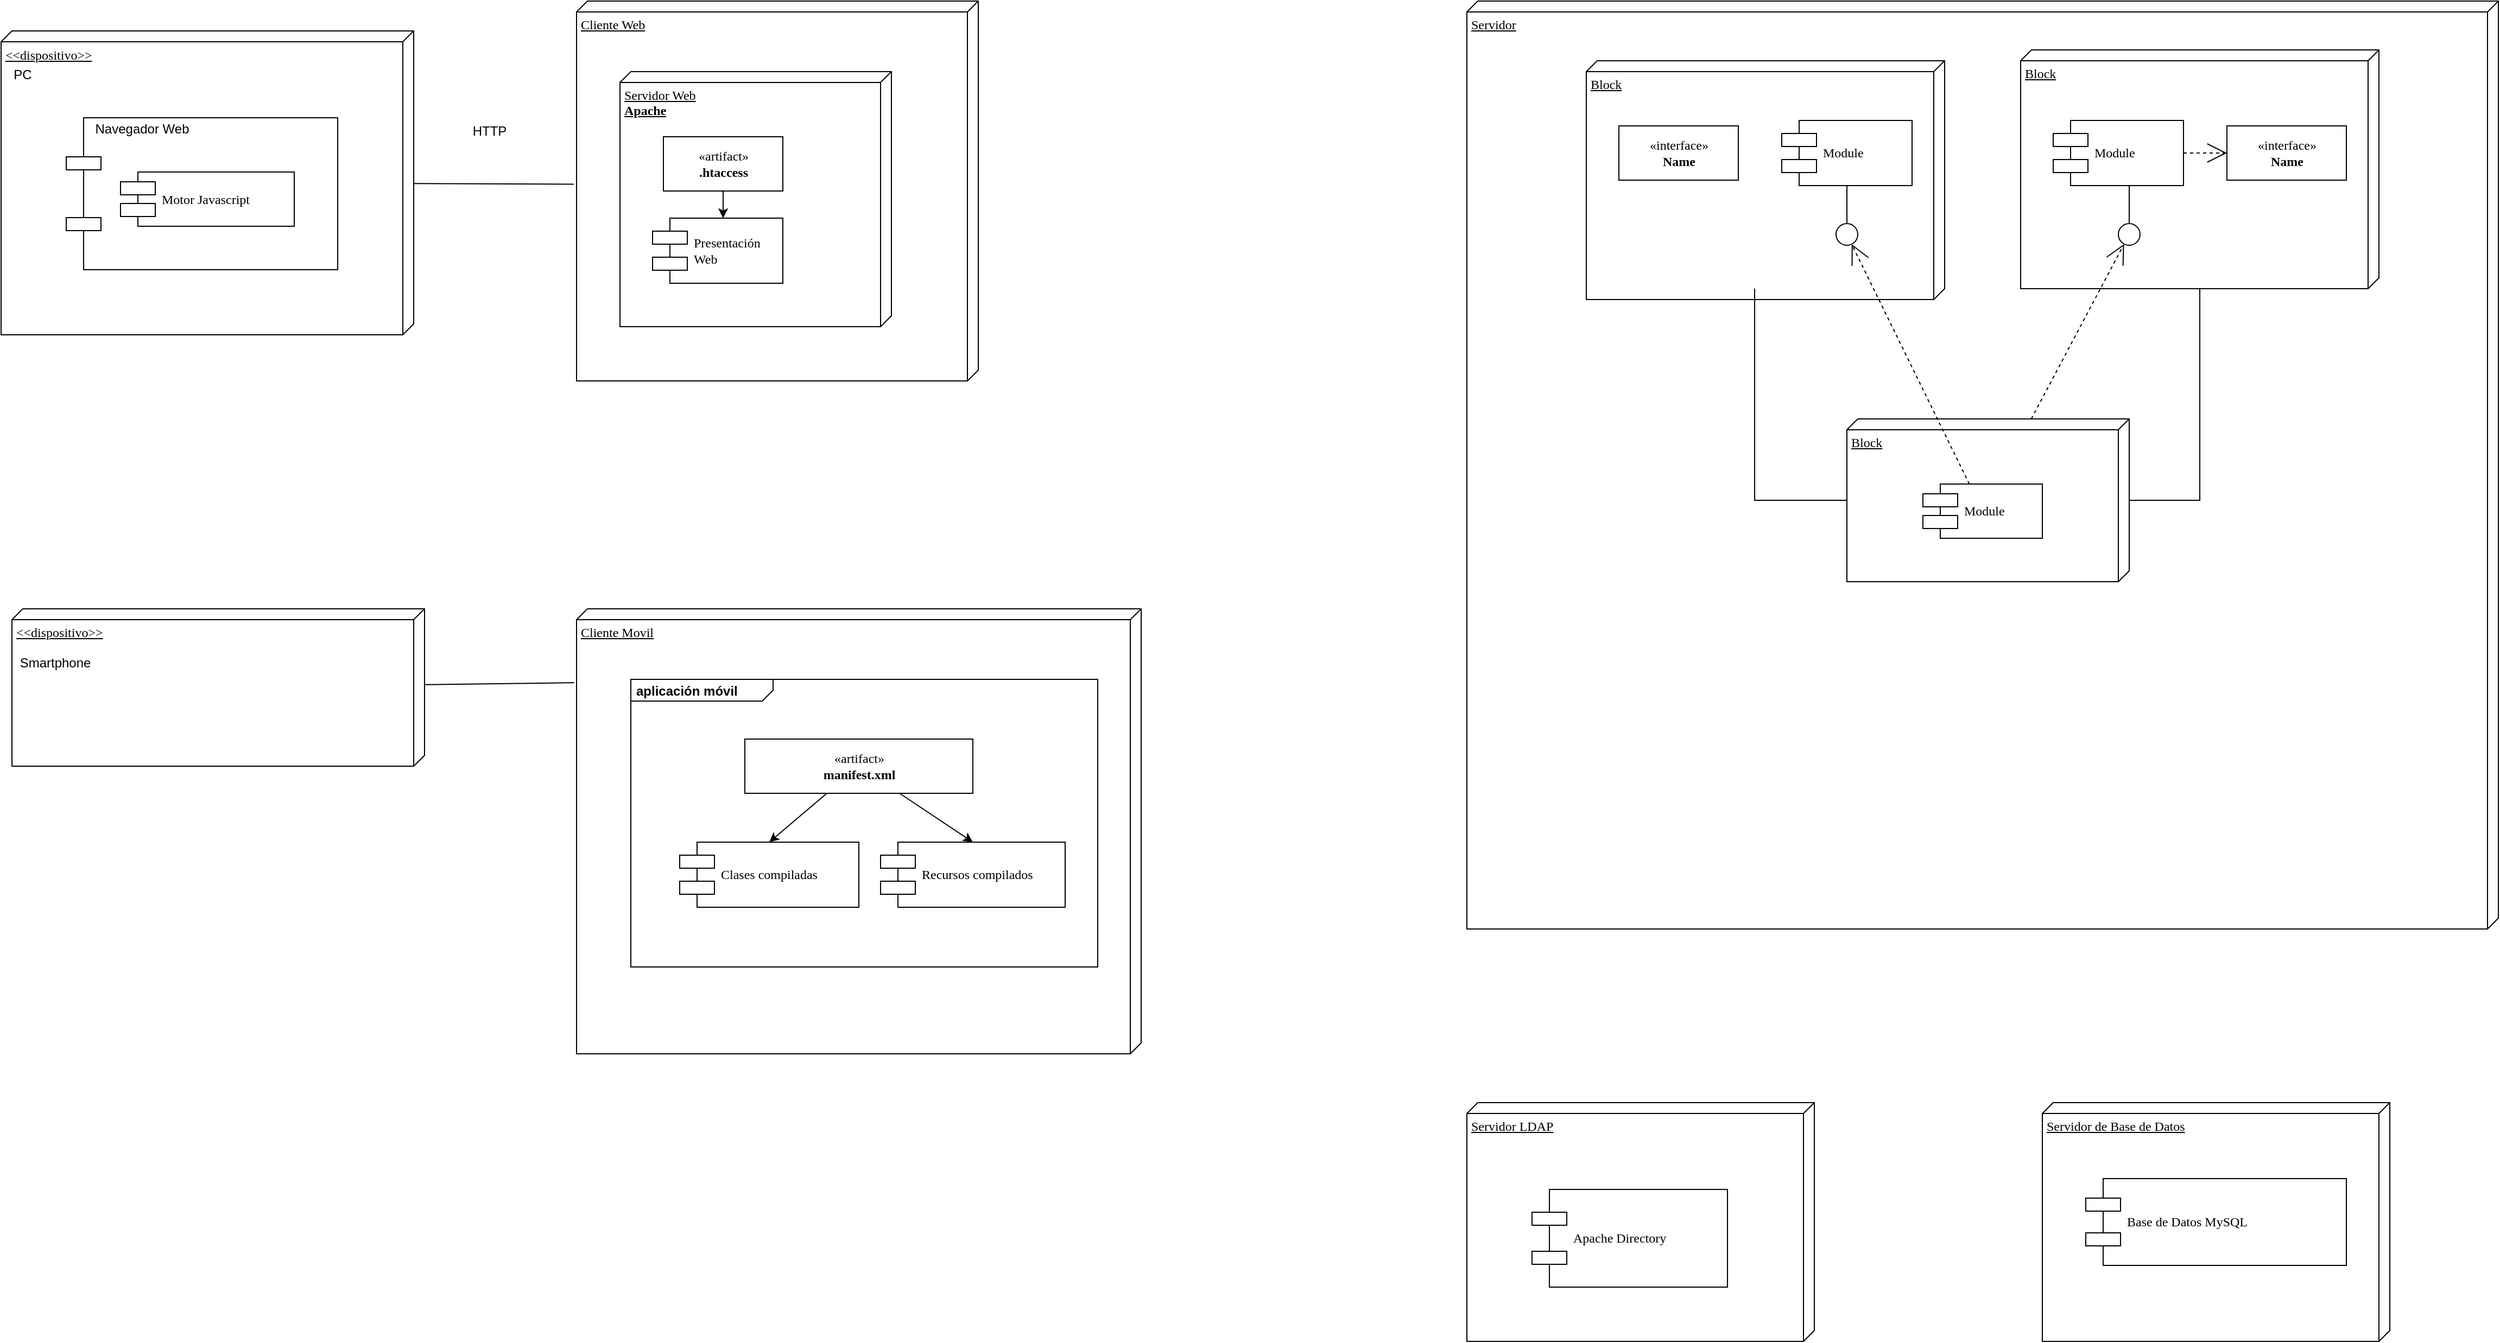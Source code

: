 <mxfile version="13.10.4" type="github">
  <diagram name="DD" id="5f0bae14-7c28-e335-631c-24af17079c00">
    <mxGraphModel dx="1329" dy="731" grid="1" gridSize="10" guides="1" tooltips="1" connect="1" arrows="1" fold="1" page="1" pageScale="1" pageWidth="1100" pageHeight="850" background="#ffffff" math="0" shadow="0">
      <root>
        <mxCell id="0" />
        <mxCell id="1" parent="0" />
        <mxCell id="zCYu2N9zkDKBF8dn4s-w-28" value="Cliente Web" style="verticalAlign=top;align=left;spacingTop=8;spacingLeft=2;spacingRight=12;shape=cube;size=10;direction=south;fontStyle=4;html=1;rounded=0;shadow=0;comic=0;labelBackgroundColor=none;strokeWidth=1;fontFamily=Verdana;fontSize=12" vertex="1" parent="1">
          <mxGeometry x="600" y="200" width="370" height="350" as="geometry" />
        </mxCell>
        <mxCell id="zCYu2N9zkDKBF8dn4s-w-32" value="Servidor" style="verticalAlign=top;align=left;spacingTop=8;spacingLeft=2;spacingRight=12;shape=cube;size=10;direction=south;fontStyle=4;html=1;rounded=0;shadow=0;comic=0;labelBackgroundColor=none;strokeWidth=1;fontFamily=Verdana;fontSize=12" vertex="1" parent="1">
          <mxGeometry x="1420" y="200" width="950" height="855" as="geometry" />
        </mxCell>
        <mxCell id="zCYu2N9zkDKBF8dn4s-w-52" value="Block" style="verticalAlign=top;align=left;spacingTop=8;spacingLeft=2;spacingRight=12;shape=cube;size=10;direction=south;fontStyle=4;html=1;rounded=0;shadow=0;comic=0;labelBackgroundColor=none;strokeWidth=1;fontFamily=Verdana;fontSize=12" vertex="1" parent="1">
          <mxGeometry x="1530" y="255" width="330" height="220" as="geometry" />
        </mxCell>
        <mxCell id="zCYu2N9zkDKBF8dn4s-w-53" value="Block" style="verticalAlign=top;align=left;spacingTop=8;spacingLeft=2;spacingRight=12;shape=cube;size=10;direction=south;fontStyle=4;html=1;rounded=0;shadow=0;comic=0;labelBackgroundColor=none;strokeWidth=1;fontFamily=Verdana;fontSize=12" vertex="1" parent="1">
          <mxGeometry x="1930" y="245" width="330" height="220" as="geometry" />
        </mxCell>
        <mxCell id="zCYu2N9zkDKBF8dn4s-w-54" value="Block" style="verticalAlign=top;align=left;spacingTop=8;spacingLeft=2;spacingRight=12;shape=cube;size=10;direction=south;fontStyle=4;html=1;rounded=0;shadow=0;comic=0;labelBackgroundColor=none;strokeWidth=1;fontFamily=Verdana;fontSize=12" vertex="1" parent="1">
          <mxGeometry x="1770" y="585" width="260" height="150" as="geometry" />
        </mxCell>
        <mxCell id="zCYu2N9zkDKBF8dn4s-w-55" value="&amp;laquo;interface&amp;raquo;&lt;br&gt;&lt;b&gt;Name&lt;/b&gt;" style="html=1;rounded=0;shadow=0;comic=0;labelBackgroundColor=none;strokeWidth=1;fontFamily=Verdana;fontSize=12;align=center;" vertex="1" parent="1">
          <mxGeometry x="1560" y="315" width="110" height="50" as="geometry" />
        </mxCell>
        <mxCell id="zCYu2N9zkDKBF8dn4s-w-56" value="Module" style="shape=component;align=left;spacingLeft=36;rounded=0;shadow=0;comic=0;labelBackgroundColor=none;strokeWidth=1;fontFamily=Verdana;fontSize=12;html=1;" vertex="1" parent="1">
          <mxGeometry x="1710" y="310" width="120" height="60" as="geometry" />
        </mxCell>
        <mxCell id="zCYu2N9zkDKBF8dn4s-w-57" value="" style="ellipse;whiteSpace=wrap;html=1;rounded=0;shadow=0;comic=0;labelBackgroundColor=none;strokeWidth=1;fontFamily=Verdana;fontSize=12;align=center;" vertex="1" parent="1">
          <mxGeometry x="1760" y="405" width="20" height="20" as="geometry" />
        </mxCell>
        <mxCell id="zCYu2N9zkDKBF8dn4s-w-58" value="Module" style="shape=component;align=left;spacingLeft=36;rounded=0;shadow=0;comic=0;labelBackgroundColor=none;strokeWidth=1;fontFamily=Verdana;fontSize=12;html=1;" vertex="1" parent="1">
          <mxGeometry x="1960" y="310" width="120" height="60" as="geometry" />
        </mxCell>
        <mxCell id="zCYu2N9zkDKBF8dn4s-w-59" value="&amp;laquo;interface&amp;raquo;&lt;br&gt;&lt;b&gt;Name&lt;/b&gt;" style="html=1;rounded=0;shadow=0;comic=0;labelBackgroundColor=none;strokeWidth=1;fontFamily=Verdana;fontSize=12;align=center;" vertex="1" parent="1">
          <mxGeometry x="2120" y="315" width="110" height="50" as="geometry" />
        </mxCell>
        <mxCell id="zCYu2N9zkDKBF8dn4s-w-60" value="" style="ellipse;whiteSpace=wrap;html=1;rounded=0;shadow=0;comic=0;labelBackgroundColor=none;strokeWidth=1;fontFamily=Verdana;fontSize=12;align=center;" vertex="1" parent="1">
          <mxGeometry x="2020" y="405" width="20" height="20" as="geometry" />
        </mxCell>
        <mxCell id="zCYu2N9zkDKBF8dn4s-w-61" value="Module" style="shape=component;align=left;spacingLeft=36;rounded=0;shadow=0;comic=0;labelBackgroundColor=none;strokeWidth=1;fontFamily=Verdana;fontSize=12;html=1;" vertex="1" parent="1">
          <mxGeometry x="1840" y="645" width="110" height="50" as="geometry" />
        </mxCell>
        <mxCell id="zCYu2N9zkDKBF8dn4s-w-62" style="edgeStyle=none;rounded=0;html=1;dashed=1;labelBackgroundColor=none;startArrow=none;startFill=0;startSize=8;endArrow=open;endFill=0;endSize=16;fontFamily=Verdana;fontSize=12;" edge="1" parent="1" source="zCYu2N9zkDKBF8dn4s-w-61" target="zCYu2N9zkDKBF8dn4s-w-57">
          <mxGeometry relative="1" as="geometry" />
        </mxCell>
        <mxCell id="zCYu2N9zkDKBF8dn4s-w-63" style="edgeStyle=none;rounded=0;html=1;dashed=1;labelBackgroundColor=none;startArrow=none;startFill=0;startSize=8;endArrow=open;endFill=0;endSize=16;fontFamily=Verdana;fontSize=12;" edge="1" parent="1" source="zCYu2N9zkDKBF8dn4s-w-54" target="zCYu2N9zkDKBF8dn4s-w-60">
          <mxGeometry relative="1" as="geometry" />
        </mxCell>
        <mxCell id="zCYu2N9zkDKBF8dn4s-w-64" style="edgeStyle=elbowEdgeStyle;rounded=0;html=1;labelBackgroundColor=none;startArrow=none;startFill=0;startSize=8;endArrow=none;endFill=0;endSize=16;fontFamily=Verdana;fontSize=12;" edge="1" parent="1" source="zCYu2N9zkDKBF8dn4s-w-60" target="zCYu2N9zkDKBF8dn4s-w-58">
          <mxGeometry relative="1" as="geometry" />
        </mxCell>
        <mxCell id="zCYu2N9zkDKBF8dn4s-w-65" style="edgeStyle=elbowEdgeStyle;rounded=0;html=1;labelBackgroundColor=none;startArrow=none;startFill=0;startSize=8;endArrow=none;endFill=0;endSize=16;fontFamily=Verdana;fontSize=12;" edge="1" parent="1" source="zCYu2N9zkDKBF8dn4s-w-57" target="zCYu2N9zkDKBF8dn4s-w-56">
          <mxGeometry relative="1" as="geometry" />
        </mxCell>
        <mxCell id="zCYu2N9zkDKBF8dn4s-w-66" style="edgeStyle=orthogonalEdgeStyle;rounded=0;html=1;dashed=1;labelBackgroundColor=none;startArrow=none;startFill=0;startSize=8;endArrow=open;endFill=0;endSize=16;fontFamily=Verdana;fontSize=12;" edge="1" parent="1" source="zCYu2N9zkDKBF8dn4s-w-58" target="zCYu2N9zkDKBF8dn4s-w-59">
          <mxGeometry relative="1" as="geometry" />
        </mxCell>
        <mxCell id="zCYu2N9zkDKBF8dn4s-w-67" style="edgeStyle=orthogonalEdgeStyle;rounded=0;html=1;labelBackgroundColor=none;startArrow=none;startFill=0;startSize=8;endArrow=none;endFill=0;endSize=16;fontFamily=Verdana;fontSize=12;" edge="1" parent="1" source="zCYu2N9zkDKBF8dn4s-w-54" target="zCYu2N9zkDKBF8dn4s-w-53">
          <mxGeometry relative="1" as="geometry">
            <Array as="points">
              <mxPoint x="2095" y="660" />
            </Array>
          </mxGeometry>
        </mxCell>
        <mxCell id="zCYu2N9zkDKBF8dn4s-w-68" style="edgeStyle=orthogonalEdgeStyle;rounded=0;html=1;labelBackgroundColor=none;startArrow=none;startFill=0;startSize=8;endArrow=none;endFill=0;endSize=16;fontFamily=Verdana;fontSize=12;" edge="1" parent="1" source="zCYu2N9zkDKBF8dn4s-w-54">
          <mxGeometry relative="1" as="geometry">
            <Array as="points">
              <mxPoint x="1685" y="660" />
            </Array>
            <mxPoint x="1685" y="465" as="targetPoint" />
          </mxGeometry>
        </mxCell>
        <mxCell id="zCYu2N9zkDKBF8dn4s-w-69" value="Servidor LDAP" style="verticalAlign=top;align=left;spacingTop=8;spacingLeft=2;spacingRight=12;shape=cube;size=10;direction=south;fontStyle=4;html=1;rounded=0;shadow=0;comic=0;labelBackgroundColor=none;strokeWidth=1;fontFamily=Verdana;fontSize=12" vertex="1" parent="1">
          <mxGeometry x="1420" y="1215" width="320" height="220" as="geometry" />
        </mxCell>
        <mxCell id="zCYu2N9zkDKBF8dn4s-w-70" value="Apache Directory" style="shape=component;align=left;spacingLeft=36;rounded=0;shadow=0;comic=0;labelBackgroundColor=none;strokeWidth=1;fontFamily=Verdana;fontSize=12;html=1;" vertex="1" parent="1">
          <mxGeometry x="1480" y="1295" width="180" height="90" as="geometry" />
        </mxCell>
        <mxCell id="zCYu2N9zkDKBF8dn4s-w-72" value="Servidor de Base de Datos" style="verticalAlign=top;align=left;spacingTop=8;spacingLeft=2;spacingRight=12;shape=cube;size=10;direction=south;fontStyle=4;html=1;rounded=0;shadow=0;comic=0;labelBackgroundColor=none;strokeWidth=1;fontFamily=Verdana;fontSize=12" vertex="1" parent="1">
          <mxGeometry x="1950" y="1215" width="320" height="220" as="geometry" />
        </mxCell>
        <mxCell id="zCYu2N9zkDKBF8dn4s-w-74" value="Base de Datos MySQL" style="shape=component;align=left;spacingLeft=36;rounded=0;shadow=0;comic=0;labelBackgroundColor=none;strokeWidth=1;fontFamily=Verdana;fontSize=12;html=1;" vertex="1" parent="1">
          <mxGeometry x="1990" y="1285" width="240" height="80" as="geometry" />
        </mxCell>
        <mxCell id="zCYu2N9zkDKBF8dn4s-w-99" style="edgeStyle=none;rounded=0;orthogonalLoop=1;jettySize=auto;html=1;entryX=0.482;entryY=1.007;entryDx=0;entryDy=0;entryPerimeter=0;endArrow=none;endFill=0;" edge="1" parent="1" source="zCYu2N9zkDKBF8dn4s-w-75" target="zCYu2N9zkDKBF8dn4s-w-28">
          <mxGeometry relative="1" as="geometry" />
        </mxCell>
        <mxCell id="zCYu2N9zkDKBF8dn4s-w-75" value="&amp;lt;&amp;lt;dispositivo&amp;gt;&amp;gt;" style="verticalAlign=top;align=left;spacingTop=8;spacingLeft=2;spacingRight=12;shape=cube;size=10;direction=south;fontStyle=4;html=1;rounded=0;shadow=0;comic=0;labelBackgroundColor=none;strokeWidth=1;fontFamily=Verdana;fontSize=12" vertex="1" parent="1">
          <mxGeometry x="70" y="227.5" width="380" height="280" as="geometry" />
        </mxCell>
        <mxCell id="zCYu2N9zkDKBF8dn4s-w-76" value="" style="shape=component;align=left;spacingLeft=36;rounded=0;shadow=0;comic=0;labelBackgroundColor=none;strokeWidth=1;fontFamily=Verdana;fontSize=12;html=1;" vertex="1" parent="1">
          <mxGeometry x="130" y="307.5" width="250" height="140" as="geometry" />
        </mxCell>
        <mxCell id="zCYu2N9zkDKBF8dn4s-w-77" value="Navegador Web" style="text;html=1;strokeColor=none;fillColor=none;align=center;verticalAlign=middle;whiteSpace=wrap;rounded=0;" vertex="1" parent="1">
          <mxGeometry x="150" y="307.5" width="100" height="20" as="geometry" />
        </mxCell>
        <mxCell id="zCYu2N9zkDKBF8dn4s-w-78" value="Motor Javascript" style="shape=component;align=left;spacingLeft=36;rounded=0;shadow=0;comic=0;labelBackgroundColor=none;strokeWidth=1;fontFamily=Verdana;fontSize=12;html=1;" vertex="1" parent="1">
          <mxGeometry x="180" y="357.5" width="160" height="50" as="geometry" />
        </mxCell>
        <mxCell id="zCYu2N9zkDKBF8dn4s-w-79" value="PC" style="text;html=1;strokeColor=none;fillColor=none;align=center;verticalAlign=middle;whiteSpace=wrap;rounded=0;" vertex="1" parent="1">
          <mxGeometry x="70" y="257.5" width="40" height="20" as="geometry" />
        </mxCell>
        <mxCell id="zCYu2N9zkDKBF8dn4s-w-92" style="rounded=0;orthogonalLoop=1;jettySize=auto;html=1;entryX=0.166;entryY=1.004;entryDx=0;entryDy=0;entryPerimeter=0;endArrow=none;endFill=0;" edge="1" parent="1" source="zCYu2N9zkDKBF8dn4s-w-80" target="zCYu2N9zkDKBF8dn4s-w-86">
          <mxGeometry relative="1" as="geometry" />
        </mxCell>
        <mxCell id="zCYu2N9zkDKBF8dn4s-w-80" value="&amp;lt;&amp;lt;dispositivo&amp;gt;&amp;gt;" style="verticalAlign=top;align=left;spacingTop=8;spacingLeft=2;spacingRight=12;shape=cube;size=10;direction=south;fontStyle=4;html=1;rounded=0;shadow=0;comic=0;labelBackgroundColor=none;strokeWidth=1;fontFamily=Verdana;fontSize=12" vertex="1" parent="1">
          <mxGeometry x="80" y="760" width="380" height="145" as="geometry" />
        </mxCell>
        <mxCell id="zCYu2N9zkDKBF8dn4s-w-84" value="Smartphone" style="text;html=1;strokeColor=none;fillColor=none;align=center;verticalAlign=middle;whiteSpace=wrap;rounded=0;" vertex="1" parent="1">
          <mxGeometry x="100" y="800" width="40" height="20" as="geometry" />
        </mxCell>
        <mxCell id="zCYu2N9zkDKBF8dn4s-w-86" value="Cliente Movil" style="verticalAlign=top;align=left;spacingTop=8;spacingLeft=2;spacingRight=12;shape=cube;size=10;direction=south;fontStyle=4;html=1;rounded=0;shadow=0;comic=0;labelBackgroundColor=none;strokeWidth=1;fontFamily=Verdana;fontSize=12" vertex="1" parent="1">
          <mxGeometry x="600" y="760" width="520" height="410" as="geometry" />
        </mxCell>
        <mxCell id="zCYu2N9zkDKBF8dn4s-w-90" value="HTTP" style="text;html=1;strokeColor=none;fillColor=none;align=center;verticalAlign=middle;whiteSpace=wrap;rounded=0;" vertex="1" parent="1">
          <mxGeometry x="500" y="310" width="40" height="20" as="geometry" />
        </mxCell>
        <mxCell id="zCYu2N9zkDKBF8dn4s-w-95" value="Servidor Web&lt;br&gt;&lt;b&gt;Apache&lt;/b&gt;" style="verticalAlign=top;align=left;spacingTop=8;spacingLeft=2;spacingRight=12;shape=cube;size=10;direction=south;fontStyle=4;html=1;rounded=0;shadow=0;comic=0;labelBackgroundColor=none;strokeWidth=1;fontFamily=Verdana;fontSize=12" vertex="1" parent="1">
          <mxGeometry x="640" y="265" width="250" height="235" as="geometry" />
        </mxCell>
        <mxCell id="zCYu2N9zkDKBF8dn4s-w-100" style="edgeStyle=none;rounded=0;orthogonalLoop=1;jettySize=auto;html=1;exitX=0.5;exitY=1;exitDx=0;exitDy=0;endArrow=classic;endFill=1;" edge="1" parent="1" source="zCYu2N9zkDKBF8dn4s-w-96">
          <mxGeometry relative="1" as="geometry">
            <mxPoint x="735" y="400" as="targetPoint" />
          </mxGeometry>
        </mxCell>
        <mxCell id="zCYu2N9zkDKBF8dn4s-w-96" value="«artifact»&lt;br&gt;&lt;b&gt;.htaccess&lt;/b&gt;" style="html=1;rounded=0;shadow=0;comic=0;labelBackgroundColor=none;strokeWidth=1;fontFamily=Verdana;fontSize=12;align=center;" vertex="1" parent="1">
          <mxGeometry x="680" y="325" width="110" height="50" as="geometry" />
        </mxCell>
        <mxCell id="zCYu2N9zkDKBF8dn4s-w-102" value="Presentación&lt;br&gt;Web" style="shape=component;align=left;spacingLeft=36;rounded=0;shadow=0;comic=0;labelBackgroundColor=none;strokeWidth=1;fontFamily=Verdana;fontSize=12;html=1;" vertex="1" parent="1">
          <mxGeometry x="670" y="400" width="120" height="60" as="geometry" />
        </mxCell>
        <mxCell id="zCYu2N9zkDKBF8dn4s-w-103" value="&lt;p style=&quot;margin: 0px ; margin-top: 4px ; margin-left: 5px ; text-align: left&quot;&gt;&lt;b&gt;aplicación móvil&lt;/b&gt;&lt;/p&gt;" style="html=1;shape=mxgraph.sysml.package;overflow=fill;labelX=131.67;align=left;spacingLeft=5;verticalAlign=top;spacingTop=-3;" vertex="1" parent="1">
          <mxGeometry x="650" y="825" width="430" height="265" as="geometry" />
        </mxCell>
        <mxCell id="zCYu2N9zkDKBF8dn4s-w-107" style="edgeStyle=none;rounded=0;orthogonalLoop=1;jettySize=auto;html=1;entryX=0.5;entryY=0;entryDx=0;entryDy=0;endArrow=classic;endFill=1;" edge="1" parent="1" source="zCYu2N9zkDKBF8dn4s-w-104" target="zCYu2N9zkDKBF8dn4s-w-106">
          <mxGeometry relative="1" as="geometry" />
        </mxCell>
        <mxCell id="zCYu2N9zkDKBF8dn4s-w-109" style="edgeStyle=none;rounded=0;orthogonalLoop=1;jettySize=auto;html=1;entryX=0.5;entryY=0;entryDx=0;entryDy=0;endArrow=classic;endFill=1;" edge="1" parent="1" source="zCYu2N9zkDKBF8dn4s-w-104" target="zCYu2N9zkDKBF8dn4s-w-108">
          <mxGeometry relative="1" as="geometry" />
        </mxCell>
        <mxCell id="zCYu2N9zkDKBF8dn4s-w-104" value="«artifact»&lt;br&gt;&lt;b&gt;manifest.xml&lt;/b&gt;" style="html=1;rounded=0;shadow=0;comic=0;labelBackgroundColor=none;strokeWidth=1;fontFamily=Verdana;fontSize=12;align=center;" vertex="1" parent="1">
          <mxGeometry x="755" y="880" width="210" height="50" as="geometry" />
        </mxCell>
        <mxCell id="zCYu2N9zkDKBF8dn4s-w-106" value="Clases compiladas" style="shape=component;align=left;spacingLeft=36;rounded=0;shadow=0;comic=0;labelBackgroundColor=none;strokeWidth=1;fontFamily=Verdana;fontSize=12;html=1;" vertex="1" parent="1">
          <mxGeometry x="695" y="975" width="165" height="60" as="geometry" />
        </mxCell>
        <mxCell id="zCYu2N9zkDKBF8dn4s-w-108" value="Recursos compilados" style="shape=component;align=left;spacingLeft=36;rounded=0;shadow=0;comic=0;labelBackgroundColor=none;strokeWidth=1;fontFamily=Verdana;fontSize=12;html=1;" vertex="1" parent="1">
          <mxGeometry x="880" y="975" width="170" height="60" as="geometry" />
        </mxCell>
      </root>
    </mxGraphModel>
  </diagram>
</mxfile>

